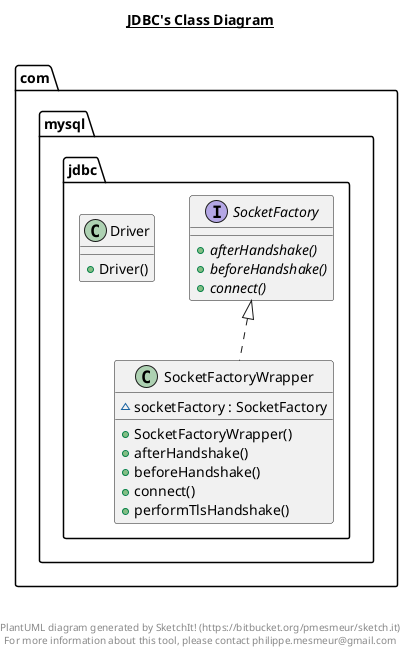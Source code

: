 @startuml

title __JDBC's Class Diagram__\n

  namespace com.mysql.jdbc {
    class com.mysql.jdbc.Driver {
        + Driver()
    }
  }
  

  namespace com.mysql.jdbc {
    interface com.mysql.jdbc.SocketFactory {
        {abstract} + afterHandshake()
        {abstract} + beforeHandshake()
        {abstract} + connect()
    }
  }
  

  namespace com.mysql.jdbc {
    class com.mysql.jdbc.SocketFactoryWrapper {
        ~ socketFactory : SocketFactory
        + SocketFactoryWrapper()
        + afterHandshake()
        + beforeHandshake()
        + connect()
        + performTlsHandshake()
    }
  }
  

  com.mysql.jdbc.SocketFactoryWrapper .up.|> SocketFactory


right footer


PlantUML diagram generated by SketchIt! (https://bitbucket.org/pmesmeur/sketch.it)
For more information about this tool, please contact philippe.mesmeur@gmail.com
endfooter

@enduml
